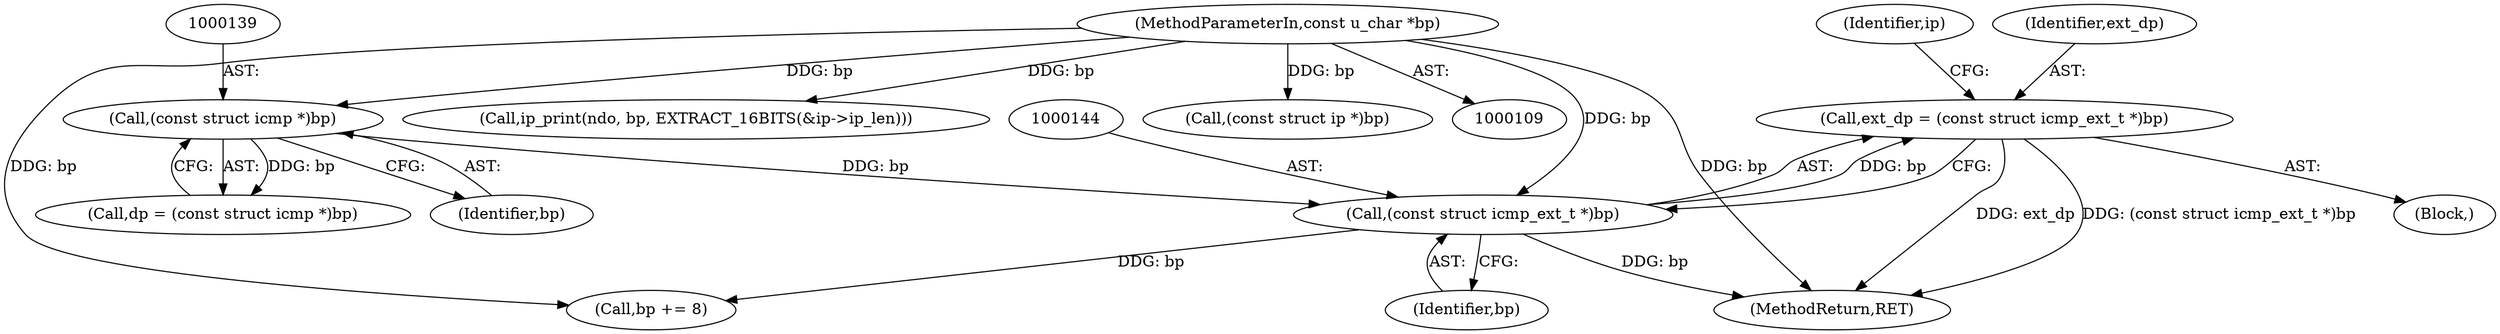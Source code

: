 digraph "0_tcpdump_8509ef02eceb2bbb479cea10fe4a7ec6395f1a8b@pointer" {
"1000141" [label="(Call,ext_dp = (const struct icmp_ext_t *)bp)"];
"1000143" [label="(Call,(const struct icmp_ext_t *)bp)"];
"1000138" [label="(Call,(const struct icmp *)bp)"];
"1000111" [label="(MethodParameterIn,const u_char *bp)"];
"1001265" [label="(MethodReturn,RET)"];
"1000142" [label="(Identifier,ext_dp)"];
"1000145" [label="(Identifier,bp)"];
"1000143" [label="(Call,(const struct icmp_ext_t *)bp)"];
"1000138" [label="(Call,(const struct icmp *)bp)"];
"1000115" [label="(Block,)"];
"1000964" [label="(Call,ip_print(ndo, bp, EXTRACT_16BITS(&ip->ip_len)))"];
"1000942" [label="(Call,bp += 8)"];
"1000951" [label="(Call,(const struct ip *)bp)"];
"1000136" [label="(Call,dp = (const struct icmp *)bp)"];
"1000147" [label="(Identifier,ip)"];
"1000141" [label="(Call,ext_dp = (const struct icmp_ext_t *)bp)"];
"1000140" [label="(Identifier,bp)"];
"1000111" [label="(MethodParameterIn,const u_char *bp)"];
"1000141" -> "1000115"  [label="AST: "];
"1000141" -> "1000143"  [label="CFG: "];
"1000142" -> "1000141"  [label="AST: "];
"1000143" -> "1000141"  [label="AST: "];
"1000147" -> "1000141"  [label="CFG: "];
"1000141" -> "1001265"  [label="DDG: ext_dp"];
"1000141" -> "1001265"  [label="DDG: (const struct icmp_ext_t *)bp"];
"1000143" -> "1000141"  [label="DDG: bp"];
"1000143" -> "1000145"  [label="CFG: "];
"1000144" -> "1000143"  [label="AST: "];
"1000145" -> "1000143"  [label="AST: "];
"1000143" -> "1001265"  [label="DDG: bp"];
"1000138" -> "1000143"  [label="DDG: bp"];
"1000111" -> "1000143"  [label="DDG: bp"];
"1000143" -> "1000942"  [label="DDG: bp"];
"1000138" -> "1000136"  [label="AST: "];
"1000138" -> "1000140"  [label="CFG: "];
"1000139" -> "1000138"  [label="AST: "];
"1000140" -> "1000138"  [label="AST: "];
"1000136" -> "1000138"  [label="CFG: "];
"1000138" -> "1000136"  [label="DDG: bp"];
"1000111" -> "1000138"  [label="DDG: bp"];
"1000111" -> "1000109"  [label="AST: "];
"1000111" -> "1001265"  [label="DDG: bp"];
"1000111" -> "1000942"  [label="DDG: bp"];
"1000111" -> "1000951"  [label="DDG: bp"];
"1000111" -> "1000964"  [label="DDG: bp"];
}
